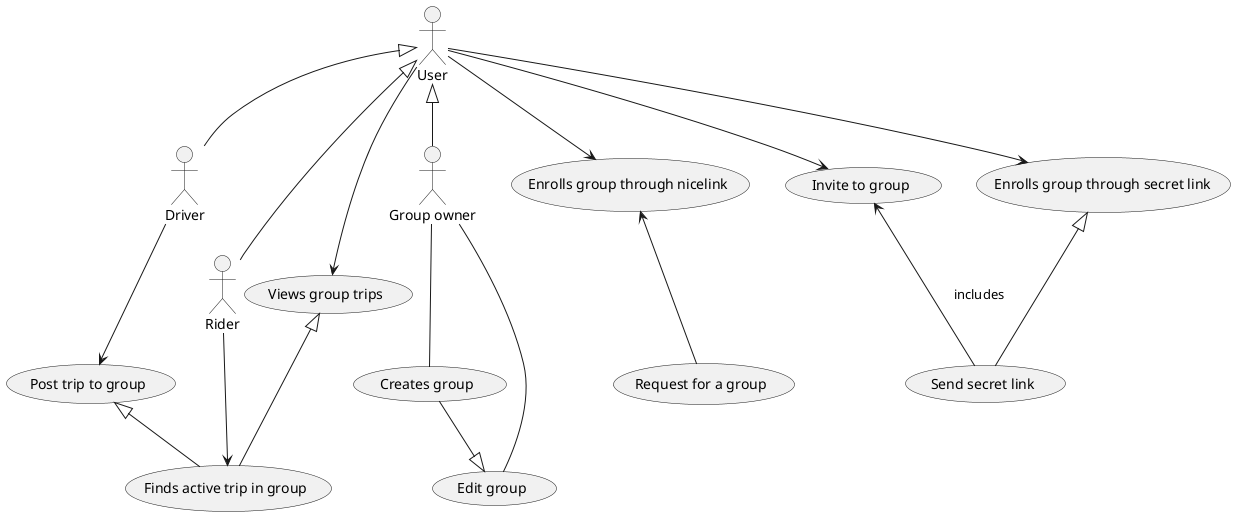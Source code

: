 @startuml
:User: as user
:Driver: as drv
:Rider: as rdr
:Group owner: as gro
user <|-- drv
user <|-- rdr
user <|-- gro

usecase UC10 as "Views group trips"
usecase UC11 as "Post trip to group"
usecase UC12 as "Finds active trip in group"
usecase UC13 as "Invite to group"
usecase UC14 as "Send secret link"
usecase UC15 as "Enrolls group through nicelink"
usecase UC16 as "Enrolls group through secret link"
usecase UC17 as "Edit group"
usecase UC18 as "Creates group"

gro -- UC18
UC10 <|-- UC12
user --> UC10 
user --> UC13
UC13 <-- UC14: includes
user --> UC15
user --> UC16
UC16 <|-- UC14
UC15 <-- (Request for a group)
UC18 --|> UC17
gro -- UC17


drv --> UC11
UC11 <|-- UC12
rdr --> UC12

@enduml
